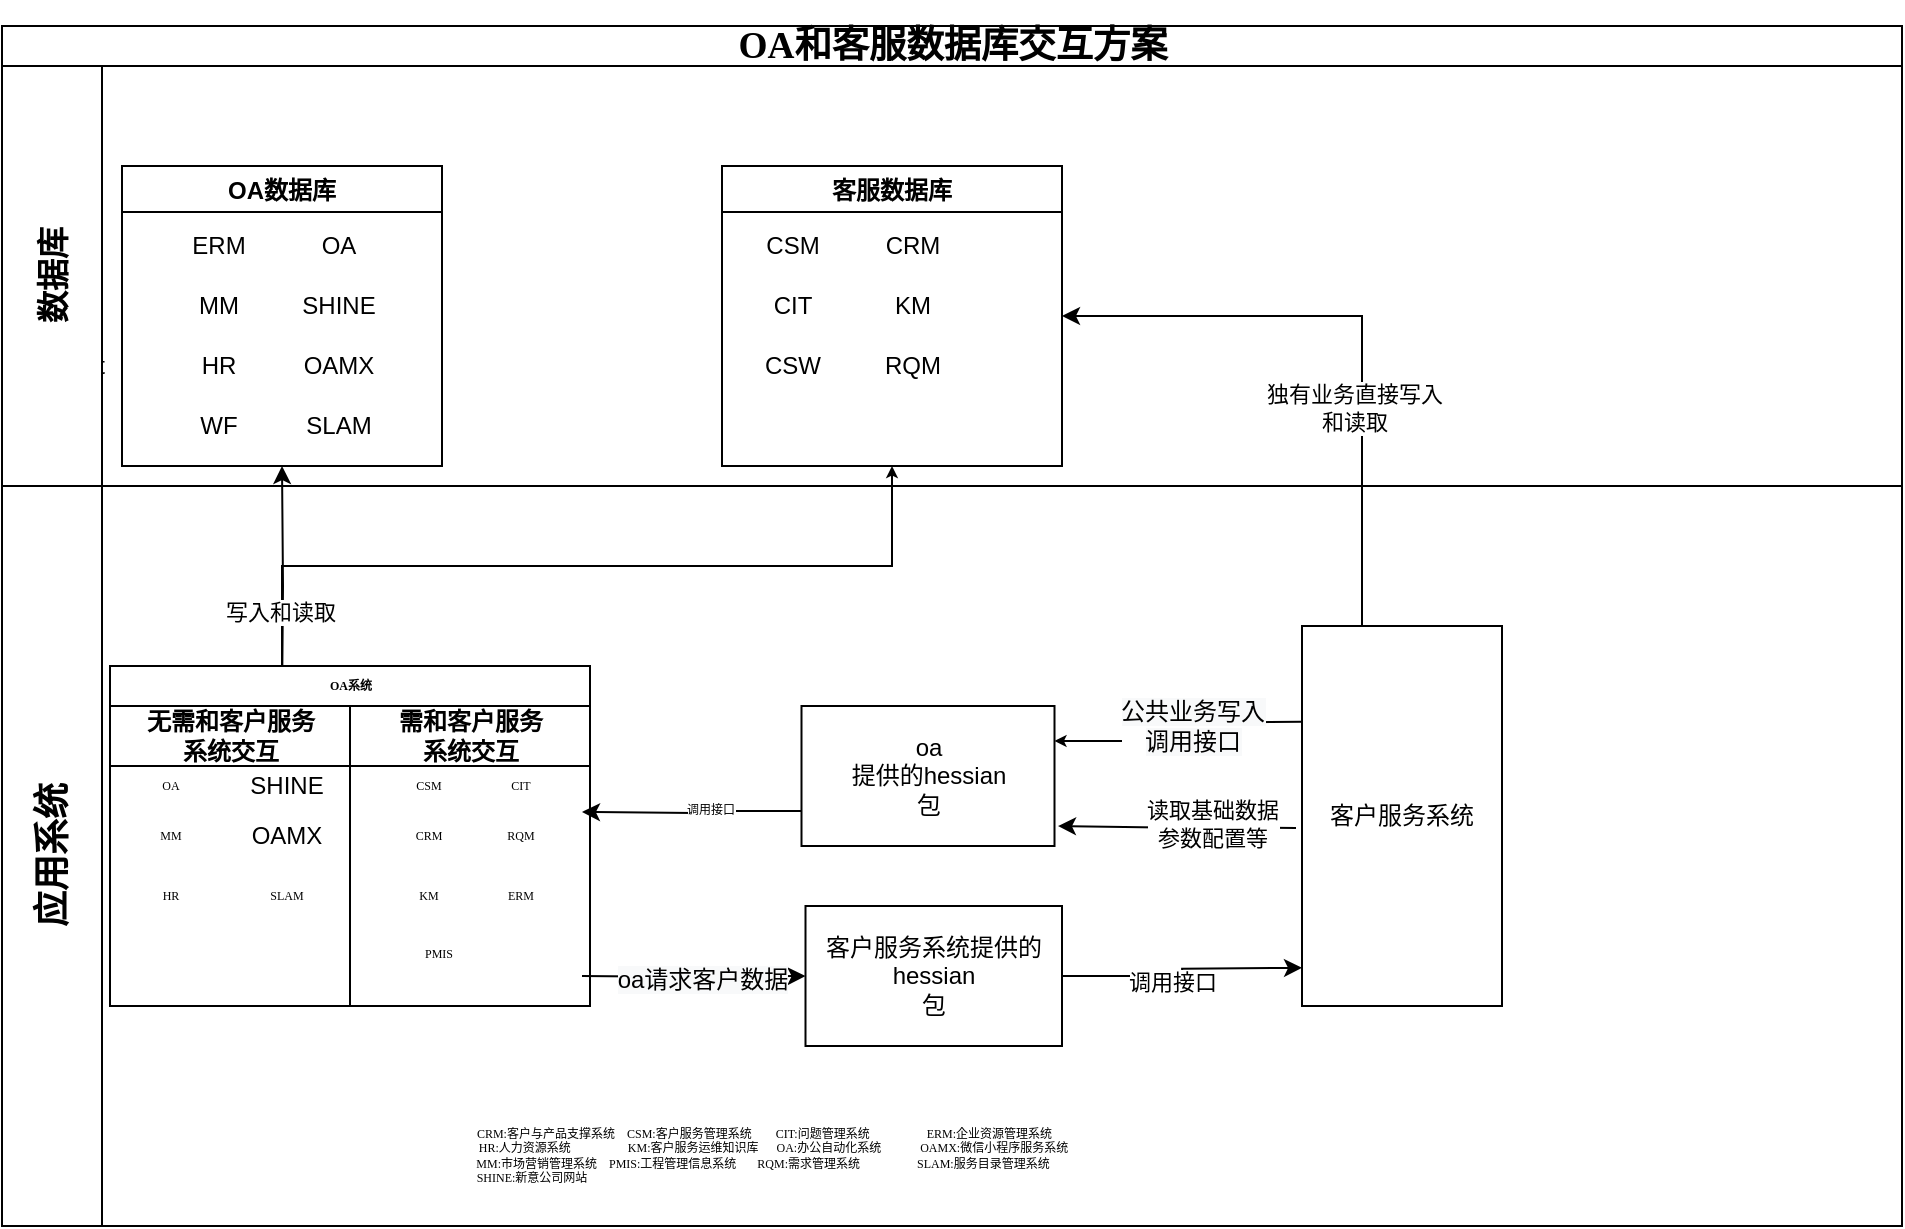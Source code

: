 <mxfile version="14.2.9" type="github">
  <diagram id="UE8eQSSXFoSJiq7shUUV" name="Page-1">
    <mxGraphModel dx="868" dy="450" grid="1" gridSize="10" guides="1" tooltips="1" connect="1" arrows="1" fold="1" page="1" pageScale="1" pageWidth="827" pageHeight="1169" math="0" shadow="0">
      <root>
        <mxCell id="0" />
        <mxCell id="1" parent="0" />
        <mxCell id="FY2ncXCN7WvVarkSa1O0-19" style="edgeStyle=orthogonalEdgeStyle;rounded=0;orthogonalLoop=1;jettySize=auto;html=1;exitX=0.5;exitY=0;exitDx=0;exitDy=0;entryX=0.5;entryY=1;entryDx=0;entryDy=0;" edge="1" parent="1" target="FY2ncXCN7WvVarkSa1O0-9">
          <mxGeometry relative="1" as="geometry">
            <mxPoint x="230" y="650" as="targetPoint" />
            <mxPoint x="260" y="800" as="sourcePoint" />
          </mxGeometry>
        </mxCell>
        <mxCell id="FY2ncXCN7WvVarkSa1O0-26" style="edgeStyle=orthogonalEdgeStyle;rounded=0;orthogonalLoop=1;jettySize=auto;html=1;entryX=0;entryY=0.5;entryDx=0;entryDy=0;" edge="1" parent="1" target="t4veuV4obBpxbiI5BckA-13">
          <mxGeometry relative="1" as="geometry">
            <mxPoint x="410" y="935" as="sourcePoint" />
          </mxGeometry>
        </mxCell>
        <mxCell id="FY2ncXCN7WvVarkSa1O0-30" value="&lt;span style=&quot;font-size: 12px ; background-color: rgb(248 , 249 , 250)&quot;&gt;oa请求客户数据&lt;/span&gt;" style="edgeLabel;html=1;align=center;verticalAlign=middle;resizable=0;points=[];" vertex="1" connectable="0" parent="FY2ncXCN7WvVarkSa1O0-26">
          <mxGeometry x="0.075" y="-2" relative="1" as="geometry">
            <mxPoint as="offset" />
          </mxGeometry>
        </mxCell>
        <mxCell id="i0fkb7L7ZnLaU_ZSNFZ2-2" style="edgeStyle=orthogonalEdgeStyle;rounded=0;orthogonalLoop=1;jettySize=auto;html=1;entryX=1;entryY=0.5;entryDx=0;entryDy=0;exitX=0.5;exitY=0;exitDx=0;exitDy=0;" parent="1" source="14kvWUV_quERHJc_PtYc-6" target="FY2ncXCN7WvVarkSa1O0-1" edge="1">
          <mxGeometry relative="1" as="geometry">
            <mxPoint x="870" y="750" as="sourcePoint" />
            <mxPoint x="565" y="650" as="targetPoint" />
            <Array as="points">
              <mxPoint x="800" y="790" />
              <mxPoint x="800" y="605" />
            </Array>
          </mxGeometry>
        </mxCell>
        <mxCell id="i0fkb7L7ZnLaU_ZSNFZ2-3" value="独有业务直接写入&lt;br&gt;和读取" style="edgeLabel;html=1;align=center;verticalAlign=middle;resizable=0;points=[];" parent="i0fkb7L7ZnLaU_ZSNFZ2-2" vertex="1" connectable="0">
          <mxGeometry x="-0.018" y="4" relative="1" as="geometry">
            <mxPoint as="offset" />
          </mxGeometry>
        </mxCell>
        <mxCell id="14kvWUV_quERHJc_PtYc-35" value="" style="edgeStyle=orthogonalEdgeStyle;rounded=0;orthogonalLoop=1;jettySize=auto;html=1;startSize=3;endSize=3;entryX=0.5;entryY=1;entryDx=0;entryDy=0;" parent="1" target="FY2ncXCN7WvVarkSa1O0-1" edge="1">
          <mxGeometry relative="1" as="geometry">
            <mxPoint x="260" y="800" as="sourcePoint" />
            <mxPoint x="490" y="670" as="targetPoint" />
            <Array as="points">
              <mxPoint x="260" y="730" />
              <mxPoint x="565" y="730" />
            </Array>
          </mxGeometry>
        </mxCell>
        <mxCell id="FY2ncXCN7WvVarkSa1O0-31" value="写入和读取" style="edgeLabel;html=1;align=center;verticalAlign=middle;resizable=0;points=[];" vertex="1" connectable="0" parent="14kvWUV_quERHJc_PtYc-35">
          <mxGeometry x="-0.776" y="1" relative="1" as="geometry">
            <mxPoint as="offset" />
          </mxGeometry>
        </mxCell>
        <mxCell id="FY2ncXCN7WvVarkSa1O0-1" value="客服数据库" style="swimlane;" vertex="1" parent="1">
          <mxGeometry x="480" y="530" width="170" height="150" as="geometry" />
        </mxCell>
        <mxCell id="FY2ncXCN7WvVarkSa1O0-7" value="CSW" style="text;html=1;align=center;verticalAlign=middle;resizable=0;points=[];autosize=1;" vertex="1" parent="FY2ncXCN7WvVarkSa1O0-1">
          <mxGeometry x="15" y="90" width="40" height="20" as="geometry" />
        </mxCell>
        <mxCell id="FY2ncXCN7WvVarkSa1O0-2" value="CSM" style="text;html=1;align=center;verticalAlign=middle;resizable=0;points=[];autosize=1;" vertex="1" parent="FY2ncXCN7WvVarkSa1O0-1">
          <mxGeometry x="15" y="30" width="40" height="20" as="geometry" />
        </mxCell>
        <mxCell id="FY2ncXCN7WvVarkSa1O0-3" value="CRM" style="text;html=1;align=center;verticalAlign=middle;resizable=0;points=[];autosize=1;" vertex="1" parent="FY2ncXCN7WvVarkSa1O0-1">
          <mxGeometry x="75" y="30" width="40" height="20" as="geometry" />
        </mxCell>
        <mxCell id="FY2ncXCN7WvVarkSa1O0-4" value="CIT" style="text;html=1;align=center;verticalAlign=middle;resizable=0;points=[];autosize=1;" vertex="1" parent="FY2ncXCN7WvVarkSa1O0-1">
          <mxGeometry x="20" y="60" width="30" height="20" as="geometry" />
        </mxCell>
        <mxCell id="FY2ncXCN7WvVarkSa1O0-5" value="KM" style="text;html=1;align=center;verticalAlign=middle;resizable=0;points=[];autosize=1;" vertex="1" parent="FY2ncXCN7WvVarkSa1O0-1">
          <mxGeometry x="80" y="60" width="30" height="20" as="geometry" />
        </mxCell>
        <mxCell id="FY2ncXCN7WvVarkSa1O0-8" value="RQM" style="text;html=1;align=center;verticalAlign=middle;resizable=0;points=[];autosize=1;" vertex="1" parent="FY2ncXCN7WvVarkSa1O0-1">
          <mxGeometry x="75" y="90" width="40" height="20" as="geometry" />
        </mxCell>
        <mxCell id="FY2ncXCN7WvVarkSa1O0-9" value="OA数据库" style="swimlane;" vertex="1" parent="1">
          <mxGeometry x="180" y="530" width="160" height="150" as="geometry" />
        </mxCell>
        <mxCell id="FY2ncXCN7WvVarkSa1O0-10" value="HR" style="text;html=1;align=center;verticalAlign=middle;resizable=0;points=[];autosize=1;" vertex="1" parent="FY2ncXCN7WvVarkSa1O0-9">
          <mxGeometry x="32.5" y="90" width="30" height="20" as="geometry" />
        </mxCell>
        <mxCell id="FY2ncXCN7WvVarkSa1O0-11" value="ERM" style="text;html=1;align=center;verticalAlign=middle;resizable=0;points=[];autosize=1;" vertex="1" parent="FY2ncXCN7WvVarkSa1O0-9">
          <mxGeometry x="27.5" y="30" width="40" height="20" as="geometry" />
        </mxCell>
        <mxCell id="FY2ncXCN7WvVarkSa1O0-12" value="OA" style="text;html=1;align=center;verticalAlign=middle;resizable=0;points=[];autosize=1;" vertex="1" parent="FY2ncXCN7WvVarkSa1O0-9">
          <mxGeometry x="92.5" y="30" width="30" height="20" as="geometry" />
        </mxCell>
        <mxCell id="FY2ncXCN7WvVarkSa1O0-13" value="MM" style="text;html=1;align=center;verticalAlign=middle;resizable=0;points=[];autosize=1;" vertex="1" parent="FY2ncXCN7WvVarkSa1O0-9">
          <mxGeometry x="27.5" y="60" width="40" height="20" as="geometry" />
        </mxCell>
        <mxCell id="FY2ncXCN7WvVarkSa1O0-14" value="SHINE" style="text;html=1;align=center;verticalAlign=middle;resizable=0;points=[];autosize=1;" vertex="1" parent="FY2ncXCN7WvVarkSa1O0-9">
          <mxGeometry x="82.5" y="60" width="50" height="20" as="geometry" />
        </mxCell>
        <mxCell id="FY2ncXCN7WvVarkSa1O0-15" value="OAMX" style="text;html=1;align=center;verticalAlign=middle;resizable=0;points=[];autosize=1;" vertex="1" parent="FY2ncXCN7WvVarkSa1O0-9">
          <mxGeometry x="82.5" y="90" width="50" height="20" as="geometry" />
        </mxCell>
        <mxCell id="FY2ncXCN7WvVarkSa1O0-16" value="WF" style="text;html=1;align=center;verticalAlign=middle;resizable=0;points=[];autosize=1;" vertex="1" parent="FY2ncXCN7WvVarkSa1O0-9">
          <mxGeometry x="32.5" y="120" width="30" height="20" as="geometry" />
        </mxCell>
        <mxCell id="FY2ncXCN7WvVarkSa1O0-17" value="SLAM" style="text;html=1;align=center;verticalAlign=middle;resizable=0;points=[];autosize=1;" vertex="1" parent="FY2ncXCN7WvVarkSa1O0-9">
          <mxGeometry x="82.5" y="120" width="50" height="20" as="geometry" />
        </mxCell>
        <mxCell id="FY2ncXCN7WvVarkSa1O0-44" value="Text" style="text;html=1;align=center;verticalAlign=middle;resizable=0;points=[];autosize=1;" vertex="1" parent="1">
          <mxGeometry x="140" y="620" width="40" height="20" as="geometry" />
        </mxCell>
        <mxCell id="FY2ncXCN7WvVarkSa1O0-45" value="&lt;p class=&quot;MsoNormal&quot; style=&quot;margin-left: 21.25pt ; text-indent: -21.25pt&quot;&gt;&lt;span style=&quot;font-size: 18.667px&quot;&gt;OA和客服数据库交互方案&lt;/span&gt;&lt;/p&gt;" style="swimlane;html=1;childLayout=stackLayout;resizeParent=1;resizeParentMax=0;horizontal=1;startSize=20;horizontalStack=0;labelPosition=center;verticalLabelPosition=middle;align=center;verticalAlign=middle;fontFamily=Times New Roman;" vertex="1" parent="1">
          <mxGeometry x="120" y="460" width="950" height="600" as="geometry" />
        </mxCell>
        <mxCell id="FY2ncXCN7WvVarkSa1O0-46" value="&lt;font style=&quot;font-size: 16px&quot;&gt;数据库&lt;/font&gt;" style="swimlane;html=1;startSize=50;horizontal=0;fontSize=6;" vertex="1" parent="FY2ncXCN7WvVarkSa1O0-45">
          <mxGeometry y="20" width="950" height="210" as="geometry" />
        </mxCell>
        <mxCell id="FY2ncXCN7WvVarkSa1O0-47" value="&lt;font face=&quot;Verdana&quot;&gt;&lt;span style=&quot;font-size: 18px&quot;&gt;应用系统&lt;/span&gt;&lt;/font&gt;" style="swimlane;html=1;startSize=50;horizontal=0;" vertex="1" parent="FY2ncXCN7WvVarkSa1O0-45">
          <mxGeometry y="230" width="950" height="370" as="geometry" />
        </mxCell>
        <mxCell id="FY2ncXCN7WvVarkSa1O0-59" value="OA系统" style="swimlane;html=1;childLayout=stackLayout;resizeParent=1;resizeParentMax=0;startSize=20;fontFamily=Times New Roman;fontSize=6;" vertex="1" parent="FY2ncXCN7WvVarkSa1O0-47">
          <mxGeometry x="54" y="90" width="240" height="170" as="geometry" />
        </mxCell>
        <mxCell id="FY2ncXCN7WvVarkSa1O0-60" value="无需和客户服务&lt;br&gt;系统交互" style="swimlane;html=1;startSize=30;" vertex="1" parent="FY2ncXCN7WvVarkSa1O0-59">
          <mxGeometry y="20" width="120" height="150" as="geometry" />
        </mxCell>
        <mxCell id="FY2ncXCN7WvVarkSa1O0-73" value="SHINE" style="text;html=1;align=center;verticalAlign=middle;resizable=0;points=[];autosize=1;" vertex="1" parent="FY2ncXCN7WvVarkSa1O0-60">
          <mxGeometry x="62.5" y="30" width="50" height="20" as="geometry" />
        </mxCell>
        <mxCell id="FY2ncXCN7WvVarkSa1O0-76" value="MM" style="text;html=1;align=center;verticalAlign=middle;resizable=0;points=[];autosize=1;fontSize=6;fontFamily=Times New Roman;" vertex="1" parent="FY2ncXCN7WvVarkSa1O0-60">
          <mxGeometry x="10" y="60" width="40" height="10" as="geometry" />
        </mxCell>
        <mxCell id="FY2ncXCN7WvVarkSa1O0-77" value="OAMX" style="text;html=1;align=center;verticalAlign=middle;resizable=0;points=[];autosize=1;" vertex="1" parent="FY2ncXCN7WvVarkSa1O0-60">
          <mxGeometry x="62.5" y="55" width="50" height="20" as="geometry" />
        </mxCell>
        <mxCell id="FY2ncXCN7WvVarkSa1O0-78" value="HR" style="text;html=1;align=center;verticalAlign=middle;resizable=0;points=[];autosize=1;fontSize=6;fontFamily=Times New Roman;" vertex="1" parent="FY2ncXCN7WvVarkSa1O0-60">
          <mxGeometry x="15" y="90" width="30" height="10" as="geometry" />
        </mxCell>
        <mxCell id="FY2ncXCN7WvVarkSa1O0-72" value="OA" style="text;html=1;align=center;verticalAlign=middle;resizable=0;points=[];autosize=1;fontSize=6;fontFamily=Times New Roman;" vertex="1" parent="FY2ncXCN7WvVarkSa1O0-60">
          <mxGeometry x="15" y="35" width="30" height="10" as="geometry" />
        </mxCell>
        <mxCell id="FY2ncXCN7WvVarkSa1O0-85" value="SLAM" style="text;html=1;align=center;verticalAlign=middle;resizable=0;points=[];autosize=1;fontSize=6;fontFamily=Times New Roman;" vertex="1" parent="FY2ncXCN7WvVarkSa1O0-60">
          <mxGeometry x="62.5" y="90" width="50" height="10" as="geometry" />
        </mxCell>
        <mxCell id="FY2ncXCN7WvVarkSa1O0-61" value="需和客户服务&lt;br&gt;系统交互" style="swimlane;html=1;startSize=30;" vertex="1" parent="FY2ncXCN7WvVarkSa1O0-59">
          <mxGeometry x="120" y="20" width="120" height="150" as="geometry" />
        </mxCell>
        <mxCell id="FY2ncXCN7WvVarkSa1O0-67" value="CIT" style="text;html=1;align=center;verticalAlign=middle;resizable=0;points=[];autosize=1;fontSize=6;fontFamily=Times New Roman;" vertex="1" parent="FY2ncXCN7WvVarkSa1O0-61">
          <mxGeometry x="70" y="35" width="30" height="10" as="geometry" />
        </mxCell>
        <mxCell id="FY2ncXCN7WvVarkSa1O0-68" value="RQM" style="text;html=1;align=center;verticalAlign=middle;resizable=0;points=[];autosize=1;fontSize=6;fontFamily=Times New Roman;" vertex="1" parent="FY2ncXCN7WvVarkSa1O0-61">
          <mxGeometry x="65" y="60" width="40" height="10" as="geometry" />
        </mxCell>
        <mxCell id="FY2ncXCN7WvVarkSa1O0-66" value="CRM" style="text;html=1;align=center;verticalAlign=middle;resizable=0;points=[];autosize=1;fontSize=6;fontFamily=Times New Roman;" vertex="1" parent="FY2ncXCN7WvVarkSa1O0-61">
          <mxGeometry x="19" y="60" width="40" height="10" as="geometry" />
        </mxCell>
        <mxCell id="FY2ncXCN7WvVarkSa1O0-69" value="KM" style="text;html=1;align=center;verticalAlign=middle;resizable=0;points=[];autosize=1;fontSize=6;fontFamily=Times New Roman;" vertex="1" parent="FY2ncXCN7WvVarkSa1O0-61">
          <mxGeometry x="24" y="90" width="30" height="10" as="geometry" />
        </mxCell>
        <mxCell id="FY2ncXCN7WvVarkSa1O0-70" value="ERM" style="text;html=1;align=center;verticalAlign=middle;resizable=0;points=[];autosize=1;fontSize=6;fontFamily=Times New Roman;" vertex="1" parent="FY2ncXCN7WvVarkSa1O0-61">
          <mxGeometry x="65" y="90" width="40" height="10" as="geometry" />
        </mxCell>
        <mxCell id="FY2ncXCN7WvVarkSa1O0-71" value="PMIS" style="text;html=1;align=center;verticalAlign=middle;resizable=0;points=[];autosize=1;fontSize=6;fontFamily=Times New Roman;" vertex="1" parent="FY2ncXCN7WvVarkSa1O0-61">
          <mxGeometry x="24" y="119" width="40" height="10" as="geometry" />
        </mxCell>
        <mxCell id="FY2ncXCN7WvVarkSa1O0-63" value="CSM" style="text;html=1;align=center;verticalAlign=middle;resizable=0;points=[];autosize=1;fontSize=6;fontFamily=Times New Roman;" vertex="1" parent="FY2ncXCN7WvVarkSa1O0-61">
          <mxGeometry x="19" y="35" width="40" height="10" as="geometry" />
        </mxCell>
        <mxCell id="t4veuV4obBpxbiI5BckA-13" value="&lt;span&gt;客户服务系统提供的&lt;/span&gt;hessian&lt;span&gt;&lt;br&gt;包&lt;/span&gt;" style="rounded=0;whiteSpace=wrap;html=1;" parent="FY2ncXCN7WvVarkSa1O0-47" vertex="1">
          <mxGeometry x="401.75" y="210" width="128.25" height="70" as="geometry" />
        </mxCell>
        <mxCell id="14kvWUV_quERHJc_PtYc-5" value="oa&lt;br&gt;提供的hessian&lt;br&gt;包" style="rounded=0;whiteSpace=wrap;html=1;" parent="FY2ncXCN7WvVarkSa1O0-47" vertex="1">
          <mxGeometry x="399.75" y="110" width="126.5" height="70" as="geometry" />
        </mxCell>
        <mxCell id="14kvWUV_quERHJc_PtYc-6" value="客户服务系统" style="rounded=0;whiteSpace=wrap;html=1;" parent="FY2ncXCN7WvVarkSa1O0-47" vertex="1">
          <mxGeometry x="650" y="70" width="100" height="190" as="geometry" />
        </mxCell>
        <mxCell id="t4veuV4obBpxbiI5BckA-15" style="edgeStyle=orthogonalEdgeStyle;rounded=0;orthogonalLoop=1;jettySize=auto;html=1;entryX=0;entryY=0.847;entryDx=0;entryDy=0;entryPerimeter=0;" parent="FY2ncXCN7WvVarkSa1O0-47" source="t4veuV4obBpxbiI5BckA-13" edge="1">
          <mxGeometry relative="1" as="geometry">
            <mxPoint x="650" y="240.93" as="targetPoint" />
          </mxGeometry>
        </mxCell>
        <mxCell id="t4veuV4obBpxbiI5BckA-16" value="调用接口" style="edgeLabel;html=1;align=center;verticalAlign=middle;resizable=0;points=[];" parent="t4veuV4obBpxbiI5BckA-15" vertex="1" connectable="0">
          <mxGeometry x="-0.11" y="-3" relative="1" as="geometry">
            <mxPoint as="offset" />
          </mxGeometry>
        </mxCell>
        <mxCell id="d7TN0npvr_UU3JJ0cC5B-4" value="" style="edgeStyle=orthogonalEdgeStyle;rounded=0;orthogonalLoop=1;jettySize=auto;html=1;startSize=3;endSize=3;entryX=1;entryY=0.25;entryDx=0;entryDy=0;exitX=0.02;exitY=0.147;exitDx=0;exitDy=0;exitPerimeter=0;" parent="FY2ncXCN7WvVarkSa1O0-47" target="14kvWUV_quERHJc_PtYc-5" edge="1">
          <mxGeometry relative="1" as="geometry">
            <mxPoint x="650" y="117.93" as="sourcePoint" />
            <Array as="points" />
          </mxGeometry>
        </mxCell>
        <mxCell id="FY2ncXCN7WvVarkSa1O0-35" value="&lt;span style=&quot;font-size: 12px ; background-color: rgb(248 , 249 , 250)&quot;&gt;公共业务写入&lt;br&gt;调用接口&lt;/span&gt;" style="edgeLabel;html=1;align=center;verticalAlign=middle;resizable=0;points=[];" vertex="1" connectable="0" parent="d7TN0npvr_UU3JJ0cC5B-4">
          <mxGeometry x="-0.162" y="1" relative="1" as="geometry">
            <mxPoint as="offset" />
          </mxGeometry>
        </mxCell>
        <mxCell id="FY2ncXCN7WvVarkSa1O0-38" style="edgeStyle=orthogonalEdgeStyle;rounded=0;orthogonalLoop=1;jettySize=auto;html=1;exitX=-0.01;exitY=0.426;exitDx=0;exitDy=0;exitPerimeter=0;" edge="1" parent="FY2ncXCN7WvVarkSa1O0-47">
          <mxGeometry relative="1" as="geometry">
            <mxPoint x="647" y="170.94" as="sourcePoint" />
            <mxPoint x="528" y="170" as="targetPoint" />
            <Array as="points">
              <mxPoint x="588" y="170" />
            </Array>
          </mxGeometry>
        </mxCell>
        <mxCell id="FY2ncXCN7WvVarkSa1O0-39" value="读取基础数据&lt;br&gt;参数配置等" style="edgeLabel;html=1;align=center;verticalAlign=middle;resizable=0;points=[];" vertex="1" connectable="0" parent="FY2ncXCN7WvVarkSa1O0-38">
          <mxGeometry x="-0.283" y="-2" relative="1" as="geometry">
            <mxPoint as="offset" />
          </mxGeometry>
        </mxCell>
        <mxCell id="FY2ncXCN7WvVarkSa1O0-84" value="&amp;nbsp;CRM:客户与产品支撑系统&amp;nbsp; &amp;nbsp; CSM:客户服务管理系统&amp;nbsp; &amp;nbsp; &amp;nbsp; &amp;nbsp; CIT:问题管理系统&amp;nbsp; &amp;nbsp; &amp;nbsp; &amp;nbsp; &amp;nbsp; &amp;nbsp; &amp;nbsp; &amp;nbsp; &amp;nbsp; &amp;nbsp;ERM:企业资源管理系统&lt;br&gt;&amp;nbsp; &amp;nbsp; &amp;nbsp; &amp;nbsp;HR:人力资源系统&amp;nbsp; &amp;nbsp; &amp;nbsp; &amp;nbsp; &amp;nbsp; &amp;nbsp; &amp;nbsp; &amp;nbsp; &amp;nbsp; &amp;nbsp;KM:客户服务运维知识库&amp;nbsp; &amp;nbsp; &amp;nbsp; OA:办公自动化系统&amp;nbsp; &amp;nbsp; &amp;nbsp; &amp;nbsp; &amp;nbsp; &amp;nbsp; &amp;nbsp;OAMX:微信小程序服务系统&lt;br&gt;MM:市场营销管理系统&amp;nbsp; &amp;nbsp; PMIS:工程管理信息系统 &amp;nbsp; &amp;nbsp; &amp;nbsp; RQM:需求管理系统&amp;nbsp; &amp;nbsp; &amp;nbsp; &amp;nbsp; &amp;nbsp; &amp;nbsp; &amp;nbsp; &amp;nbsp; &amp;nbsp; &amp;nbsp;SLAM:服务目录管理系统&lt;br&gt;SHINE:新意公司网站&amp;nbsp; &amp;nbsp; &amp;nbsp; &amp;nbsp; &amp;nbsp; &amp;nbsp; &amp;nbsp; &amp;nbsp; &amp;nbsp; &amp;nbsp; &amp;nbsp; &amp;nbsp; &amp;nbsp; &amp;nbsp; &amp;nbsp; &amp;nbsp; &amp;nbsp; &amp;nbsp; &amp;nbsp; &amp;nbsp; &amp;nbsp; &amp;nbsp; &amp;nbsp; &amp;nbsp; &amp;nbsp; &amp;nbsp; &amp;nbsp; &amp;nbsp; &amp;nbsp; &amp;nbsp; &amp;nbsp; &amp;nbsp; &amp;nbsp; &amp;nbsp; &amp;nbsp; &amp;nbsp; &amp;nbsp; &amp;nbsp; &amp;nbsp; &amp;nbsp; &amp;nbsp; &amp;nbsp; &amp;nbsp; &amp;nbsp; &amp;nbsp; &amp;nbsp; &amp;nbsp; &amp;nbsp; &amp;nbsp; &amp;nbsp; &amp;nbsp; &amp;nbsp; &amp;nbsp; &amp;nbsp; &amp;nbsp; &amp;nbsp; &amp;nbsp; &amp;nbsp; &amp;nbsp; &amp;nbsp; &amp;nbsp; &amp;nbsp; &amp;nbsp; &amp;nbsp; &amp;nbsp; &amp;nbsp; &amp;nbsp; &amp;nbsp; &amp;nbsp; &amp;nbsp; &amp;nbsp; &amp;nbsp; &amp;nbsp; &amp;nbsp; &amp;nbsp; &amp;nbsp; &amp;nbsp;&amp;nbsp;" style="text;html=1;align=center;verticalAlign=middle;resizable=0;points=[];autosize=1;fontSize=6;fontFamily=Times New Roman;" vertex="1" parent="FY2ncXCN7WvVarkSa1O0-47">
          <mxGeometry x="65" y="320" width="630" height="30" as="geometry" />
        </mxCell>
        <mxCell id="FY2ncXCN7WvVarkSa1O0-82" style="edgeStyle=orthogonalEdgeStyle;rounded=0;orthogonalLoop=1;jettySize=auto;html=1;exitX=0;exitY=0.75;exitDx=0;exitDy=0;fontFamily=Times New Roman;fontSize=6;" edge="1" parent="1" source="14kvWUV_quERHJc_PtYc-5">
          <mxGeometry relative="1" as="geometry">
            <mxPoint x="410" y="853" as="targetPoint" />
          </mxGeometry>
        </mxCell>
        <mxCell id="FY2ncXCN7WvVarkSa1O0-83" value="调用接口" style="edgeLabel;html=1;align=center;verticalAlign=middle;resizable=0;points=[];fontSize=6;fontFamily=Times New Roman;" vertex="1" connectable="0" parent="FY2ncXCN7WvVarkSa1O0-82">
          <mxGeometry x="-0.17" y="-1" relative="1" as="geometry">
            <mxPoint as="offset" />
          </mxGeometry>
        </mxCell>
      </root>
    </mxGraphModel>
  </diagram>
</mxfile>

